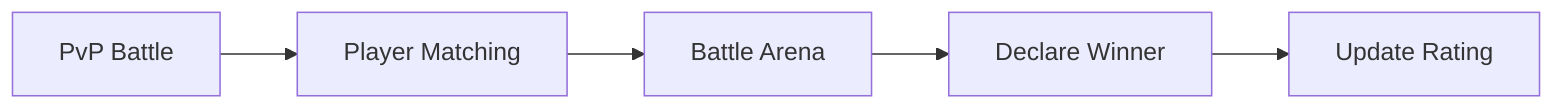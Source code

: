 flowchart LR
    Battle[PvP Battle] --> Matchmaking[Player Matching]
    Matchmaking --> Arena[Battle Arena]
    Arena --> Victory[Declare Winner]
    Victory --> Rating[Update Rating]